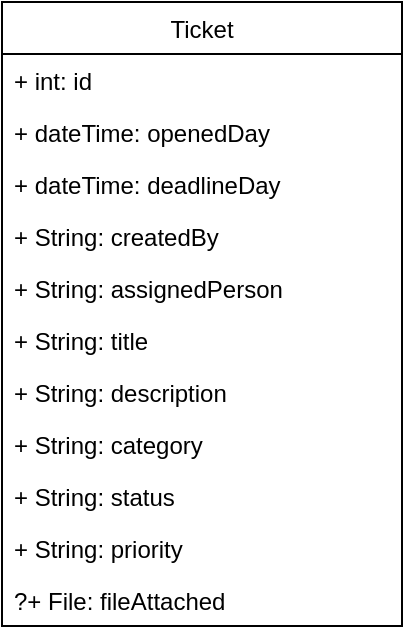 <mxfile version="20.8.3" type="device"><diagram id="h_8D1pkgWwYjUnjd9V5m" name="Página-1"><mxGraphModel dx="880" dy="522" grid="1" gridSize="10" guides="1" tooltips="1" connect="1" arrows="1" fold="1" page="1" pageScale="1" pageWidth="10000" pageHeight="10000" math="0" shadow="0"><root><mxCell id="0"/><mxCell id="1" parent="0"/><mxCell id="FkKL4xA3PFYINeHP_aqk-1" value="Ticket" style="swimlane;fontStyle=0;childLayout=stackLayout;horizontal=1;startSize=26;fillColor=none;horizontalStack=0;resizeParent=1;resizeParentMax=0;resizeLast=0;collapsible=1;marginBottom=0;" vertex="1" parent="1"><mxGeometry x="290" y="90" width="200" height="312" as="geometry"/></mxCell><mxCell id="FkKL4xA3PFYINeHP_aqk-2" value="+ int: id" style="text;strokeColor=none;fillColor=none;align=left;verticalAlign=top;spacingLeft=4;spacingRight=4;overflow=hidden;rotatable=0;points=[[0,0.5],[1,0.5]];portConstraint=eastwest;" vertex="1" parent="FkKL4xA3PFYINeHP_aqk-1"><mxGeometry y="26" width="200" height="26" as="geometry"/></mxCell><mxCell id="FkKL4xA3PFYINeHP_aqk-4" value="+ dateTime: openedDay" style="text;strokeColor=none;fillColor=none;align=left;verticalAlign=top;spacingLeft=4;spacingRight=4;overflow=hidden;rotatable=0;points=[[0,0.5],[1,0.5]];portConstraint=eastwest;" vertex="1" parent="FkKL4xA3PFYINeHP_aqk-1"><mxGeometry y="52" width="200" height="26" as="geometry"/></mxCell><mxCell id="FkKL4xA3PFYINeHP_aqk-6" value="+ dateTime: deadlineDay" style="text;strokeColor=none;fillColor=none;align=left;verticalAlign=top;spacingLeft=4;spacingRight=4;overflow=hidden;rotatable=0;points=[[0,0.5],[1,0.5]];portConstraint=eastwest;" vertex="1" parent="FkKL4xA3PFYINeHP_aqk-1"><mxGeometry y="78" width="200" height="26" as="geometry"/></mxCell><mxCell id="FkKL4xA3PFYINeHP_aqk-7" value="+ String: createdBy" style="text;strokeColor=none;fillColor=none;align=left;verticalAlign=top;spacingLeft=4;spacingRight=4;overflow=hidden;rotatable=0;points=[[0,0.5],[1,0.5]];portConstraint=eastwest;" vertex="1" parent="FkKL4xA3PFYINeHP_aqk-1"><mxGeometry y="104" width="200" height="26" as="geometry"/></mxCell><mxCell id="FkKL4xA3PFYINeHP_aqk-8" value="+ String: assignedPerson" style="text;strokeColor=none;fillColor=none;align=left;verticalAlign=top;spacingLeft=4;spacingRight=4;overflow=hidden;rotatable=0;points=[[0,0.5],[1,0.5]];portConstraint=eastwest;" vertex="1" parent="FkKL4xA3PFYINeHP_aqk-1"><mxGeometry y="130" width="200" height="26" as="geometry"/></mxCell><mxCell id="FkKL4xA3PFYINeHP_aqk-9" value="+ String: title" style="text;strokeColor=none;fillColor=none;align=left;verticalAlign=top;spacingLeft=4;spacingRight=4;overflow=hidden;rotatable=0;points=[[0,0.5],[1,0.5]];portConstraint=eastwest;" vertex="1" parent="FkKL4xA3PFYINeHP_aqk-1"><mxGeometry y="156" width="200" height="26" as="geometry"/></mxCell><mxCell id="FkKL4xA3PFYINeHP_aqk-10" value="+ String: description" style="text;strokeColor=none;fillColor=none;align=left;verticalAlign=top;spacingLeft=4;spacingRight=4;overflow=hidden;rotatable=0;points=[[0,0.5],[1,0.5]];portConstraint=eastwest;" vertex="1" parent="FkKL4xA3PFYINeHP_aqk-1"><mxGeometry y="182" width="200" height="26" as="geometry"/></mxCell><mxCell id="FkKL4xA3PFYINeHP_aqk-11" value="+ String: category" style="text;strokeColor=none;fillColor=none;align=left;verticalAlign=top;spacingLeft=4;spacingRight=4;overflow=hidden;rotatable=0;points=[[0,0.5],[1,0.5]];portConstraint=eastwest;" vertex="1" parent="FkKL4xA3PFYINeHP_aqk-1"><mxGeometry y="208" width="200" height="26" as="geometry"/></mxCell><mxCell id="FkKL4xA3PFYINeHP_aqk-13" value="+ String: status" style="text;strokeColor=none;fillColor=none;align=left;verticalAlign=top;spacingLeft=4;spacingRight=4;overflow=hidden;rotatable=0;points=[[0,0.5],[1,0.5]];portConstraint=eastwest;" vertex="1" parent="FkKL4xA3PFYINeHP_aqk-1"><mxGeometry y="234" width="200" height="26" as="geometry"/></mxCell><mxCell id="FkKL4xA3PFYINeHP_aqk-14" value="+ String: priority" style="text;strokeColor=none;fillColor=none;align=left;verticalAlign=top;spacingLeft=4;spacingRight=4;overflow=hidden;rotatable=0;points=[[0,0.5],[1,0.5]];portConstraint=eastwest;" vertex="1" parent="FkKL4xA3PFYINeHP_aqk-1"><mxGeometry y="260" width="200" height="26" as="geometry"/></mxCell><mxCell id="FkKL4xA3PFYINeHP_aqk-12" value="?+ File: fileAttached" style="text;strokeColor=none;fillColor=none;align=left;verticalAlign=top;spacingLeft=4;spacingRight=4;overflow=hidden;rotatable=0;points=[[0,0.5],[1,0.5]];portConstraint=eastwest;" vertex="1" parent="FkKL4xA3PFYINeHP_aqk-1"><mxGeometry y="286" width="200" height="26" as="geometry"/></mxCell></root></mxGraphModel></diagram></mxfile>